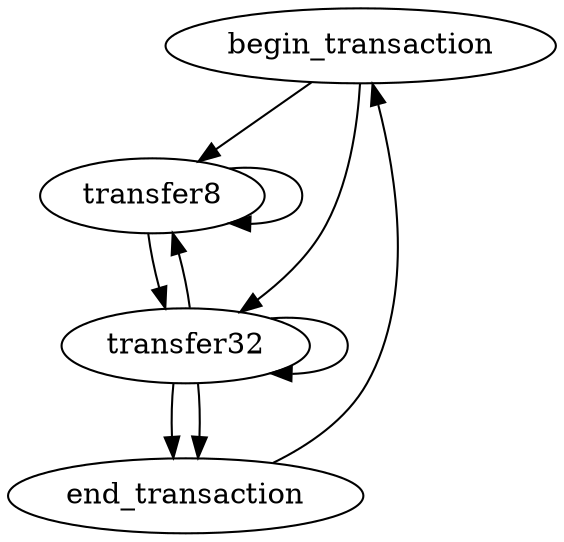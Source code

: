 digraph g {
	begin_transaction -> transfer8
	begin_transaction -> transfer32

	transfer8 -> transfer8
	transfer8 -> transfer32
	transfer32 -> transfer8
	transfer32 -> transfer32

	transfer32 -> end_transaction
	transfer32 -> end_transaction

	end_transaction -> begin_transaction 
}
